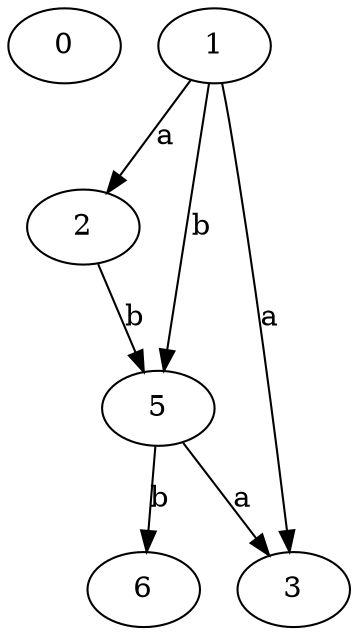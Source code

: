 strict digraph  {
0;
1;
2;
3;
5;
6;
1 -> 2  [label=a];
1 -> 3  [label=a];
1 -> 5  [label=b];
2 -> 5  [label=b];
5 -> 3  [label=a];
5 -> 6  [label=b];
}

